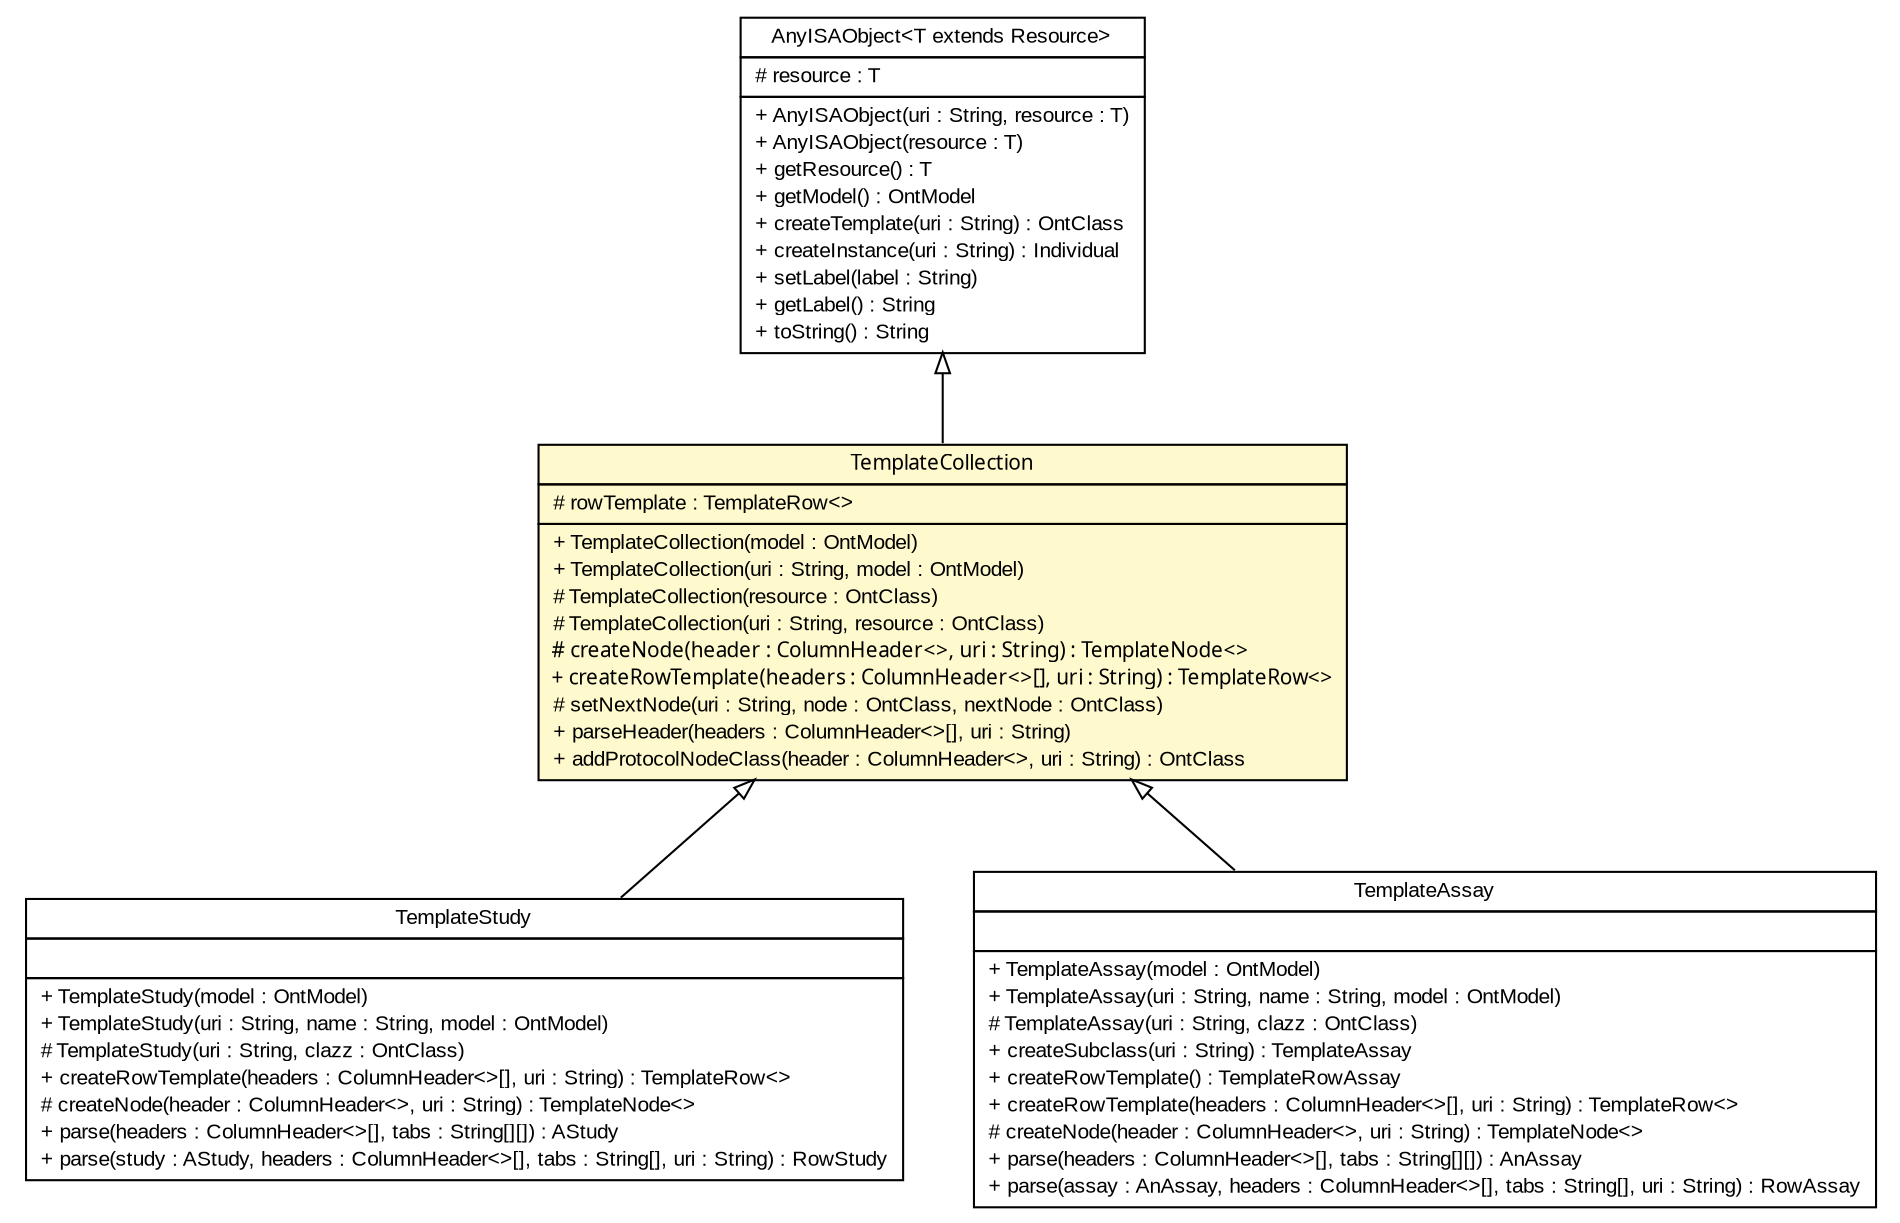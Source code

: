 #!/usr/local/bin/dot
#
# Class diagram 
# Generated by UmlGraph version 4.6 (http://www.spinellis.gr/sw/umlgraph)
#

digraph G {
	edge [fontname="arial",fontsize=10,labelfontname="arial",labelfontsize=10];
	node [fontname="arial",fontsize=10,shape=plaintext];
	// net.toxbank.isa.TemplateStudy
	c282 [label=<<table border="0" cellborder="1" cellspacing="0" cellpadding="2" port="p" href="./TemplateStudy.html">
		<tr><td><table border="0" cellspacing="0" cellpadding="1">
			<tr><td> TemplateStudy </td></tr>
		</table></td></tr>
		<tr><td><table border="0" cellspacing="0" cellpadding="1">
			<tr><td align="left">  </td></tr>
		</table></td></tr>
		<tr><td><table border="0" cellspacing="0" cellpadding="1">
			<tr><td align="left"> + TemplateStudy(model : OntModel) </td></tr>
			<tr><td align="left"> + TemplateStudy(uri : String, name : String, model : OntModel) </td></tr>
			<tr><td align="left"> # TemplateStudy(uri : String, clazz : OntClass) </td></tr>
			<tr><td align="left"> + createRowTemplate(headers : ColumnHeader&lt;&gt;[], uri : String) : TemplateRow&lt;&gt; </td></tr>
			<tr><td align="left"> # createNode(header : ColumnHeader&lt;&gt;, uri : String) : TemplateNode&lt;&gt; </td></tr>
			<tr><td align="left"> + parse(headers : ColumnHeader&lt;&gt;[], tabs : String[][]) : AStudy </td></tr>
			<tr><td align="left"> + parse(study : AStudy, headers : ColumnHeader&lt;&gt;[], tabs : String[], uri : String) : RowStudy </td></tr>
		</table></td></tr>
		</table>>, fontname="arial", fontcolor="black", fontsize=10.0];
	// net.toxbank.isa.TemplateCollection
	c289 [label=<<table border="0" cellborder="1" cellspacing="0" cellpadding="2" port="p" bgcolor="lemonChiffon" href="./TemplateCollection.html">
		<tr><td><table border="0" cellspacing="0" cellpadding="1">
			<tr><td><font face="ariali"> TemplateCollection </font></td></tr>
		</table></td></tr>
		<tr><td><table border="0" cellspacing="0" cellpadding="1">
			<tr><td align="left"> # rowTemplate : TemplateRow&lt;&gt; </td></tr>
		</table></td></tr>
		<tr><td><table border="0" cellspacing="0" cellpadding="1">
			<tr><td align="left"> + TemplateCollection(model : OntModel) </td></tr>
			<tr><td align="left"> + TemplateCollection(uri : String, model : OntModel) </td></tr>
			<tr><td align="left"> # TemplateCollection(resource : OntClass) </td></tr>
			<tr><td align="left"> # TemplateCollection(uri : String, resource : OntClass) </td></tr>
			<tr><td align="left"><font face="ariali" point-size="10.0"> # createNode(header : ColumnHeader&lt;&gt;, uri : String) : TemplateNode&lt;&gt; </font></td></tr>
			<tr><td align="left"><font face="ariali" point-size="10.0"> + createRowTemplate(headers : ColumnHeader&lt;&gt;[], uri : String) : TemplateRow&lt;&gt; </font></td></tr>
			<tr><td align="left"> # setNextNode(uri : String, node : OntClass, nextNode : OntClass) </td></tr>
			<tr><td align="left"> + parseHeader(headers : ColumnHeader&lt;&gt;[], uri : String) </td></tr>
			<tr><td align="left"> + addProtocolNodeClass(header : ColumnHeader&lt;&gt;, uri : String) : OntClass </td></tr>
		</table></td></tr>
		</table>>, fontname="arial", fontcolor="black", fontsize=10.0];
	// net.toxbank.isa.TemplateAssay
	c290 [label=<<table border="0" cellborder="1" cellspacing="0" cellpadding="2" port="p" href="./TemplateAssay.html">
		<tr><td><table border="0" cellspacing="0" cellpadding="1">
			<tr><td> TemplateAssay </td></tr>
		</table></td></tr>
		<tr><td><table border="0" cellspacing="0" cellpadding="1">
			<tr><td align="left">  </td></tr>
		</table></td></tr>
		<tr><td><table border="0" cellspacing="0" cellpadding="1">
			<tr><td align="left"> + TemplateAssay(model : OntModel) </td></tr>
			<tr><td align="left"> + TemplateAssay(uri : String, name : String, model : OntModel) </td></tr>
			<tr><td align="left"> # TemplateAssay(uri : String, clazz : OntClass) </td></tr>
			<tr><td align="left"> + createSubclass(uri : String) : TemplateAssay </td></tr>
			<tr><td align="left"> + createRowTemplate() : TemplateRowAssay </td></tr>
			<tr><td align="left"> + createRowTemplate(headers : ColumnHeader&lt;&gt;[], uri : String) : TemplateRow&lt;&gt; </td></tr>
			<tr><td align="left"> # createNode(header : ColumnHeader&lt;&gt;, uri : String) : TemplateNode&lt;&gt; </td></tr>
			<tr><td align="left"> + parse(headers : ColumnHeader&lt;&gt;[], tabs : String[][]) : AnAssay </td></tr>
			<tr><td align="left"> + parse(assay : AnAssay, headers : ColumnHeader&lt;&gt;[], tabs : String[], uri : String) : RowAssay </td></tr>
		</table></td></tr>
		</table>>, fontname="arial", fontcolor="black", fontsize=10.0];
	// net.toxbank.isa.AnyISAObject<T extends com.hp.hpl.jena.rdf.model.Resource>
	c302 [label=<<table border="0" cellborder="1" cellspacing="0" cellpadding="2" port="p" href="./AnyISAObject.html">
		<tr><td><table border="0" cellspacing="0" cellpadding="1">
			<tr><td> AnyISAObject&lt;T extends Resource&gt; </td></tr>
		</table></td></tr>
		<tr><td><table border="0" cellspacing="0" cellpadding="1">
			<tr><td align="left"> # resource : T </td></tr>
		</table></td></tr>
		<tr><td><table border="0" cellspacing="0" cellpadding="1">
			<tr><td align="left"> + AnyISAObject(uri : String, resource : T) </td></tr>
			<tr><td align="left"> + AnyISAObject(resource : T) </td></tr>
			<tr><td align="left"> + getResource() : T </td></tr>
			<tr><td align="left"> + getModel() : OntModel </td></tr>
			<tr><td align="left"> + createTemplate(uri : String) : OntClass </td></tr>
			<tr><td align="left"> + createInstance(uri : String) : Individual </td></tr>
			<tr><td align="left"> + setLabel(label : String) </td></tr>
			<tr><td align="left"> + getLabel() : String </td></tr>
			<tr><td align="left"> + toString() : String </td></tr>
		</table></td></tr>
		</table>>, fontname="arial", fontcolor="black", fontsize=10.0];
	//net.toxbank.isa.TemplateStudy extends net.toxbank.isa.TemplateCollection
	c289:p -> c282:p [dir=back,arrowtail=empty];
	//net.toxbank.isa.TemplateCollection extends net.toxbank.isa.AnyISAObject<com.hp.hpl.jena.ontology.OntClass>
	c302:p -> c289:p [dir=back,arrowtail=empty];
	//net.toxbank.isa.TemplateAssay extends net.toxbank.isa.TemplateCollection
	c289:p -> c290:p [dir=back,arrowtail=empty];
}

